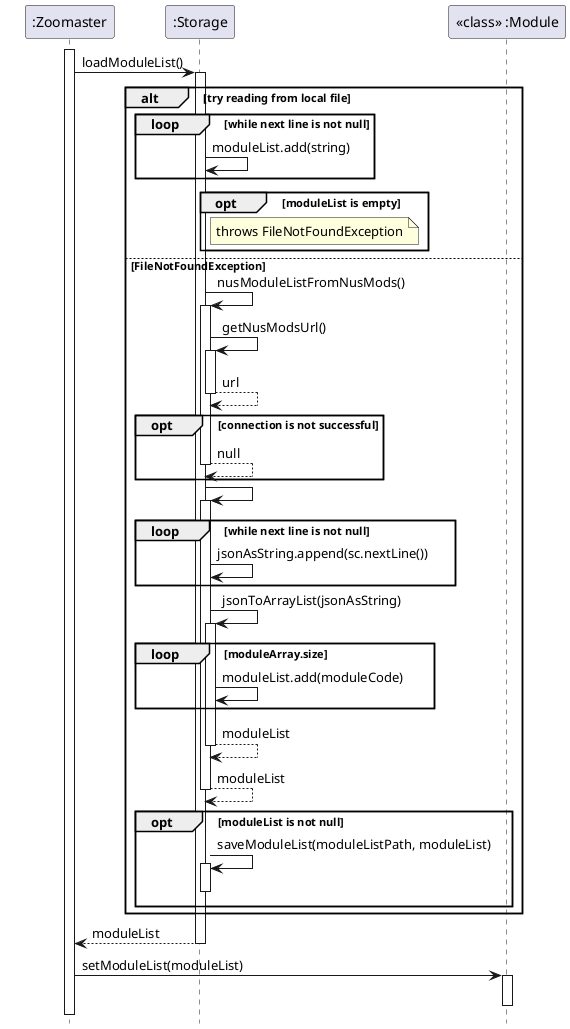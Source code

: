 @startuml
hide footbox
skinparam ParticipantPadding 20

participant ":Zoomaster" as Zoomaster
participant ":Storage" as Storage
participant "<<class>> :Module" as Module


activate Zoomaster
Zoomaster-> Storage : loadModuleList()
activate Storage



alt try reading from local file

    loop while next line is not null
         Storage -> Storage : moduleList.add(string)

    end loop

    opt moduleList is empty
    note right of Storage : throws FileNotFoundException
    end opt


else FileNotFoundException
    Storage -> Storage : nusModuleListFromNusMods()
    activate Storage
        Storage -> Storage : getNusModsUrl()

        activate Storage
            Storage --> Storage : url
        deactivate Storage

        opt connection is not successful
            Storage --> Storage : null
            deactivate Storage
        end opt

            Storage -> Storage :
        activate Storage

            loop while next line is not null
                 Storage -> Storage : jsonAsString.append(sc.nextLine())

            end loop
            Storage -> Storage : jsonToArrayList(jsonAsString)
            activate Storage

                loop moduleArray.size
                Storage -> Storage : moduleList.add(moduleCode)
                end loop
                Storage --> Storage : moduleList

            deactivate Storage
            Storage --> Storage : moduleList
            deactivate Storage


                opt moduleList is not null
                    Storage -> Storage : saveModuleList(moduleListPath, moduleList)
                    activate Storage
                    deactivate Storage
                end opt
        end alt

                Storage --> Zoomaster : moduleList

        deactivate Storage




Zoomaster -> Module : setModuleList(moduleList)
activate Module
deactivate Module


@enduml